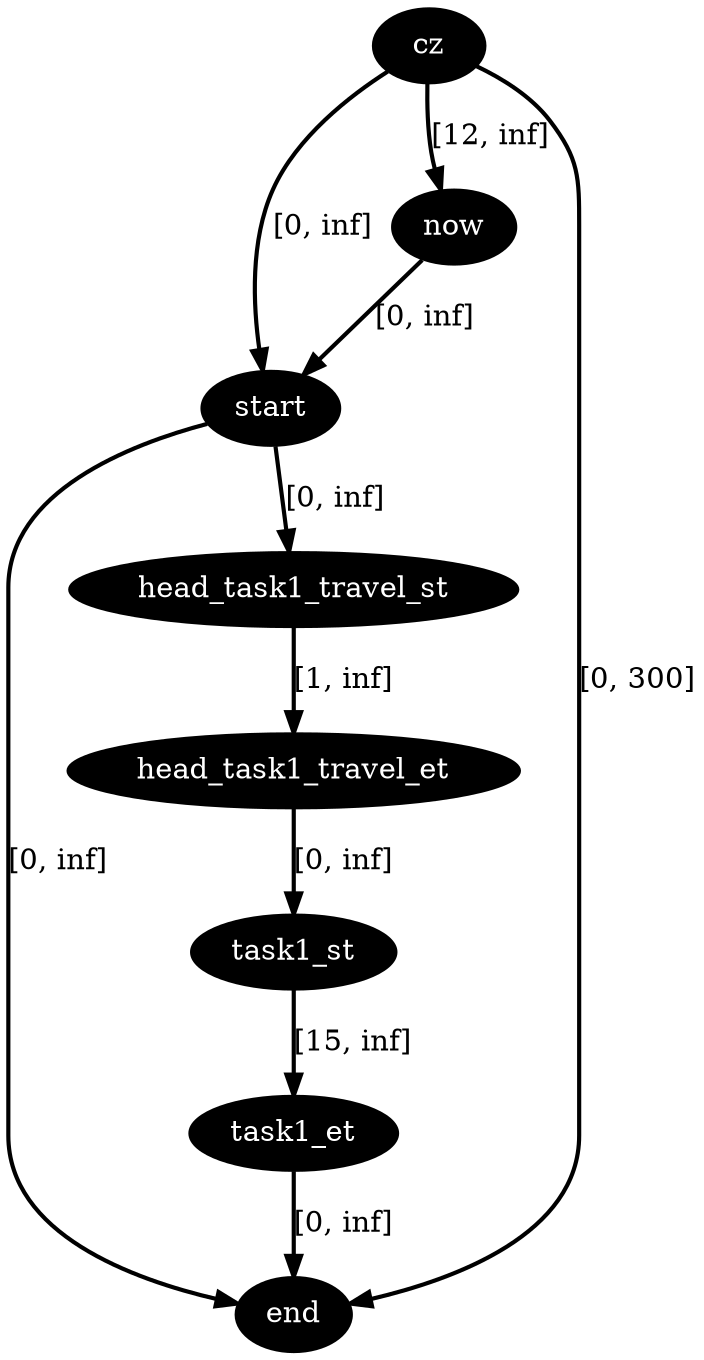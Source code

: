 digraph plan {
0[label="cz",style=filled,fillcolor=black,fontcolor=white];
1[label="start",style=filled,fillcolor=black,fontcolor=white];
2[label="now",style=filled,fillcolor=black,fontcolor=white];
3[label="end",style=filled,fillcolor=black,fontcolor=white];
6[label="head_task1_travel_st",style=filled,fillcolor=black,fontcolor=white];
7[label="head_task1_travel_et",style=filled,fillcolor=black,fontcolor=white];
8[label="task1_st",style=filled,fillcolor=black,fontcolor=white];
9[label="task1_et",style=filled,fillcolor=black,fontcolor=white];
"0"->"1"[label="[0, inf]",penwidth=2,color=black];
"0"->"3"[label="[0, 300]",penwidth=2,color=black];
"6"->"7"[label="[1, inf]",penwidth=2,color=black];
"1"->"6"[label="[0, inf]",penwidth=2,color=black];
"0"->"2"[label="[12, inf]",penwidth=2,color=black];
"2"->"1"[label="[0, inf]",penwidth=2,color=black];
"1"->"3"[label="[0, inf]",penwidth=2,color=black];
"9"->"3"[label="[0, inf]",penwidth=2,color=black];
"8"->"9"[label="[15, inf]",penwidth=2,color=black];
"7"->"8"[label="[0, inf]",penwidth=2,color=black];
}
